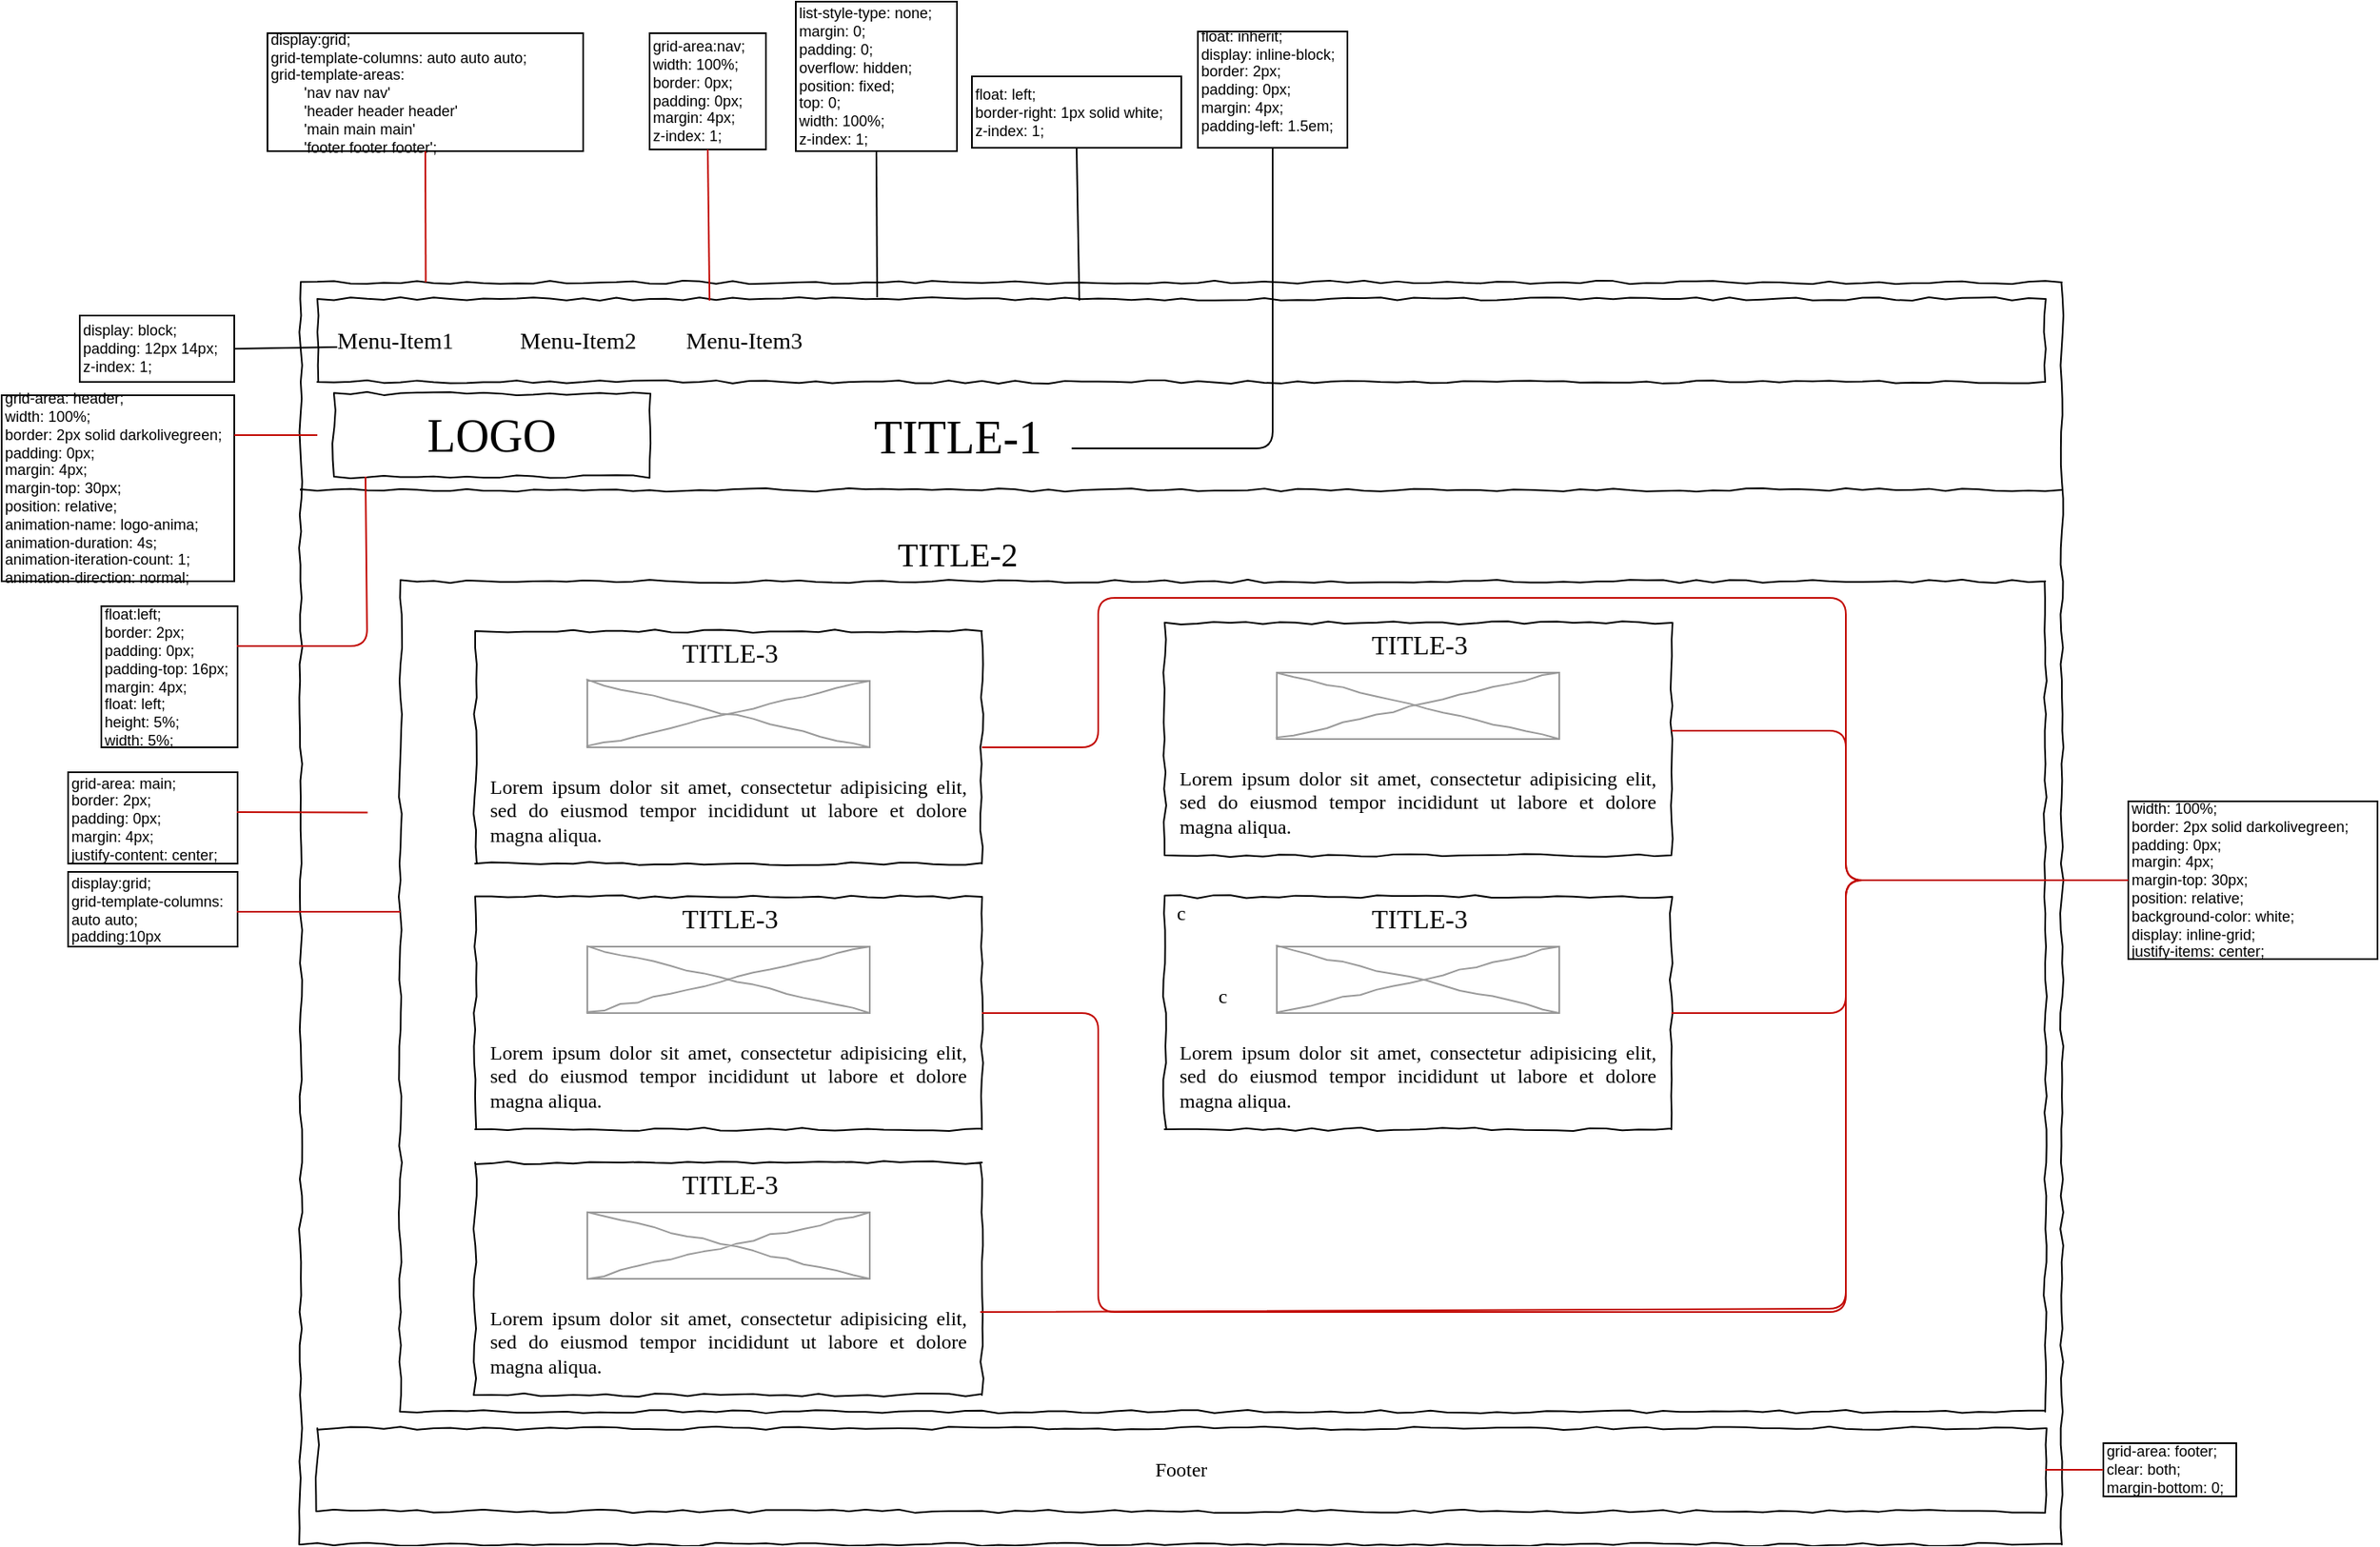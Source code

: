 <mxfile version="12.3.2" type="device" pages="1"><diagram name="Page-1" id="03018318-947c-dd8e-b7a3-06fadd420f32"><mxGraphModel dx="2186" dy="1656" grid="1" gridSize="10" guides="1" tooltips="1" connect="1" arrows="1" fold="1" page="1" pageScale="1" pageWidth="1100" pageHeight="850" background="#ffffff" math="0" shadow="0"><root><mxCell id="0"/><mxCell id="1" parent="0"/><mxCell id="cwMRoIHK3qxZXHuNaTa0-42" value="c" style="whiteSpace=wrap;html=1;rounded=0;shadow=0;labelBackgroundColor=none;strokeColor=#000000;strokeWidth=1;fillColor=none;fontFamily=Verdana;fontSize=12;fontColor=#000000;align=center;comic=1;" parent="1" vertex="1"><mxGeometry x="80" y="200" width="990" height="500" as="geometry"/></mxCell><mxCell id="677b7b8949515195-1" value="c" style="whiteSpace=wrap;html=1;rounded=0;shadow=0;labelBackgroundColor=none;strokeColor=#000000;strokeWidth=1;fillColor=none;fontFamily=Verdana;fontSize=12;fontColor=#000000;align=center;comic=1;" parent="1" vertex="1"><mxGeometry x="20" y="20" width="1060" height="760" as="geometry"/></mxCell><mxCell id="677b7b8949515195-2" value="LOGO" style="whiteSpace=wrap;html=1;rounded=0;shadow=0;labelBackgroundColor=none;strokeWidth=1;fontFamily=Verdana;fontSize=28;align=center;comic=1;" parent="1" vertex="1"><mxGeometry x="40" y="87" width="190" height="50" as="geometry"/></mxCell><mxCell id="677b7b8949515195-4" value="TITLE-1" style="text;html=1;points=[];align=center;verticalAlign=middle;spacingTop=-4;fontSize=28;fontFamily=Verdana" parent="1" vertex="1"><mxGeometry x="350" y="90" width="130" height="50" as="geometry"/></mxCell><mxCell id="677b7b8949515195-9" value="" style="line;strokeWidth=1;html=1;rounded=0;shadow=0;labelBackgroundColor=none;fillColor=none;fontFamily=Verdana;fontSize=14;fontColor=#000000;align=center;comic=1;" parent="1" vertex="1"><mxGeometry x="20" y="140" width="1060" height="10" as="geometry"/></mxCell><mxCell id="677b7b8949515195-15" value="&lt;div style=&quot;text-align: justify&quot;&gt;&lt;span&gt;Lorem ipsum dolor sit amet, consectetur adipisicing elit, sed do eiusmod tempor incididunt ut labore et dolore magna aliqua.&amp;nbsp;&lt;/span&gt;&lt;/div&gt;" style="whiteSpace=wrap;html=1;rounded=0;shadow=0;labelBackgroundColor=none;strokeWidth=1;fillColor=none;fontFamily=Verdana;fontSize=12;align=center;verticalAlign=bottom;spacing=10;comic=1;" parent="1" vertex="1"><mxGeometry x="125" y="230" width="305" height="140" as="geometry"/></mxCell><mxCell id="92FQT3gsRsqT3vnzhQui-1" value="" style="whiteSpace=wrap;html=1;rounded=0;shadow=0;labelBackgroundColor=none;strokeWidth=1;fillColor=none;fontFamily=Verdana;fontSize=12;align=center;comic=1;" parent="1" vertex="1"><mxGeometry x="30" y="30" width="1040" height="50" as="geometry"/></mxCell><mxCell id="92FQT3gsRsqT3vnzhQui-2" value="Menu-Item1" style="text;html=1;points=[];align=left;verticalAlign=top;spacingTop=-4;fontSize=14;fontFamily=Verdana" parent="1" vertex="1"><mxGeometry x="40" y="45" width="90" height="20" as="geometry"/></mxCell><mxCell id="92FQT3gsRsqT3vnzhQui-3" value="Menu-Item2" style="text;html=1;points=[];align=left;verticalAlign=top;spacingTop=-4;fontSize=14;fontFamily=Verdana" parent="1" vertex="1"><mxGeometry x="150" y="45" width="90" height="20" as="geometry"/></mxCell><mxCell id="92FQT3gsRsqT3vnzhQui-4" value="Menu-Item3" style="text;html=1;points=[];align=left;verticalAlign=top;spacingTop=-4;fontSize=14;fontFamily=Verdana" parent="1" vertex="1"><mxGeometry x="250" y="45" width="90" height="20" as="geometry"/></mxCell><mxCell id="92FQT3gsRsqT3vnzhQui-6" value="TITLE-2" style="text;html=1;points=[];align=center;verticalAlign=middle;spacingTop=-4;fontSize=20;fontFamily=Verdana" parent="1" vertex="1"><mxGeometry x="367.5" y="160" width="95" height="50" as="geometry"/></mxCell><mxCell id="92FQT3gsRsqT3vnzhQui-7" value="TITLE-3" style="text;html=1;points=[];align=center;verticalAlign=middle;spacingTop=-4;fontSize=16;fontFamily=Verdana" parent="1" vertex="1"><mxGeometry x="240" y="220" width="75" height="50" as="geometry"/></mxCell><mxCell id="92FQT3gsRsqT3vnzhQui-15" value="" style="verticalLabelPosition=bottom;shadow=0;dashed=0;align=center;html=1;verticalAlign=top;strokeWidth=1;shape=mxgraph.mockup.graphics.simpleIcon;strokeColor=#999999;rounded=0;labelBackgroundColor=none;fontFamily=Verdana;fontSize=14;fontColor=#000000;comic=1;" parent="1" vertex="1"><mxGeometry x="192.5" y="260" width="170" height="40" as="geometry"/></mxCell><mxCell id="92FQT3gsRsqT3vnzhQui-18" value="Footer" style="whiteSpace=wrap;html=1;rounded=0;shadow=0;labelBackgroundColor=none;strokeWidth=1;fillColor=none;fontFamily=Verdana;fontSize=12;align=center;comic=1;" parent="1" vertex="1"><mxGeometry x="30" y="710" width="1040" height="50" as="geometry"/></mxCell><mxCell id="cwMRoIHK3qxZXHuNaTa0-1" value="&lt;div&gt;display:grid;&lt;/div&gt;&lt;div&gt;grid-template-columns: auto auto auto;&lt;/div&gt;&lt;div&gt;grid-template-areas:&lt;/div&gt;&lt;div&gt;&amp;nbsp; &amp;nbsp; &amp;nbsp; &amp;nbsp; 'nav nav nav'&lt;/div&gt;&lt;div&gt;&amp;nbsp; &amp;nbsp; &amp;nbsp; &amp;nbsp; 'header header header'&lt;/div&gt;&lt;div&gt;&amp;nbsp; &amp;nbsp; &amp;nbsp; &amp;nbsp; 'main main main'&lt;/div&gt;&lt;div&gt;&amp;nbsp; &amp;nbsp; &amp;nbsp; &amp;nbsp; 'footer footer footer';&lt;/div&gt;" style="rounded=0;whiteSpace=wrap;html=1;fontSize=9;align=left;shadow=0;" parent="1" vertex="1"><mxGeometry y="-130" width="190" height="71" as="geometry"/></mxCell><mxCell id="cwMRoIHK3qxZXHuNaTa0-2" value="" style="endArrow=none;html=1;fontSize=16;entryX=0.5;entryY=1;entryDx=0;entryDy=0;fontColor=#C20802;strokeColor=#C20802;exitX=0.071;exitY=0;exitDx=0;exitDy=0;exitPerimeter=0;" parent="1" target="cwMRoIHK3qxZXHuNaTa0-1" edge="1"><mxGeometry width="50" height="50" relative="1" as="geometry"><mxPoint x="95.26" y="20" as="sourcePoint"/><mxPoint x="225" y="-60" as="targetPoint"/></mxGeometry></mxCell><mxCell id="cwMRoIHK3qxZXHuNaTa0-3" value="&lt;div&gt;grid-area:nav;&lt;/div&gt;&lt;div&gt;width: 100%;&lt;/div&gt;&lt;div&gt;border: 0px;&lt;/div&gt;&lt;div&gt;padding: 0px;&lt;/div&gt;&lt;div&gt;margin: 4px;&lt;/div&gt;&lt;div&gt;z-index: 1;&lt;/div&gt;" style="rounded=0;whiteSpace=wrap;html=1;fontSize=9;align=left;" parent="1" vertex="1"><mxGeometry x="230" y="-130" width="70" height="70" as="geometry"/></mxCell><mxCell id="cwMRoIHK3qxZXHuNaTa0-4" value="" style="endArrow=none;html=1;fontSize=16;entryX=0.5;entryY=1;entryDx=0;entryDy=0;fontColor=#C20802;strokeColor=#C20802;exitX=0.227;exitY=0.02;exitDx=0;exitDy=0;exitPerimeter=0;" parent="1" target="cwMRoIHK3qxZXHuNaTa0-3" edge="1"><mxGeometry width="50" height="50" relative="1" as="geometry"><mxPoint x="266.08" y="31" as="sourcePoint"/><mxPoint x="380" y="-60" as="targetPoint"/><Array as="points"/></mxGeometry></mxCell><mxCell id="cwMRoIHK3qxZXHuNaTa0-5" value="&lt;div&gt;grid-area: header;&lt;/div&gt;&lt;div&gt;width: 100%;&lt;/div&gt;&lt;div&gt;border: 2px solid darkolivegreen;&lt;/div&gt;&lt;div&gt;padding: 0px;&lt;/div&gt;&lt;div&gt;margin: 4px;&lt;/div&gt;&lt;div&gt;margin-top: 30px;&amp;nbsp;&lt;/div&gt;&lt;div&gt;position: relative;&lt;/div&gt;&lt;div&gt;&lt;div&gt;animation-name: logo-anima;&lt;/div&gt;&lt;div&gt;animation-duration: 4s;&lt;/div&gt;&lt;div&gt;animation-iteration-count: 1;&lt;/div&gt;&lt;div&gt;animation-direction: normal;&lt;/div&gt;&lt;/div&gt;" style="rounded=0;whiteSpace=wrap;html=1;fontSize=9;align=left;" parent="1" vertex="1"><mxGeometry x="-160" y="88" width="140" height="112" as="geometry"/></mxCell><mxCell id="cwMRoIHK3qxZXHuNaTa0-6" value="" style="endArrow=none;html=1;fontSize=16;fontColor=#C20802;strokeColor=#C20802;" parent="1" edge="1"><mxGeometry width="50" height="50" relative="1" as="geometry"><mxPoint x="30" y="112" as="sourcePoint"/><mxPoint x="-20" y="112" as="targetPoint"/></mxGeometry></mxCell><mxCell id="cwMRoIHK3qxZXHuNaTa0-7" value="" style="endArrow=none;html=1;exitX=0.324;exitY=-0.02;exitDx=0;exitDy=0;exitPerimeter=0;entryX=0.5;entryY=1;entryDx=0;entryDy=0;" parent="1" target="cwMRoIHK3qxZXHuNaTa0-8" edge="1"><mxGeometry width="50" height="50" relative="1" as="geometry"><mxPoint x="366.96" y="29" as="sourcePoint"/><mxPoint x="420" y="-30" as="targetPoint"/></mxGeometry></mxCell><mxCell id="cwMRoIHK3qxZXHuNaTa0-8" value="&lt;div&gt;list-style-type: none;&lt;/div&gt;&lt;div&gt;margin: 0;&lt;/div&gt;&lt;div&gt;padding: 0;&lt;/div&gt;&lt;div&gt;overflow: hidden;&lt;/div&gt;&lt;div&gt;position: fixed;&lt;/div&gt;&lt;div&gt;top: 0;&lt;/div&gt;&lt;div&gt;width: 100%;&lt;/div&gt;&lt;div&gt;&lt;span&gt;z-index: 1;&lt;/span&gt;&lt;/div&gt;" style="rounded=0;whiteSpace=wrap;html=1;fontSize=9;align=left;" parent="1" vertex="1"><mxGeometry x="318" y="-149" width="97" height="90" as="geometry"/></mxCell><mxCell id="cwMRoIHK3qxZXHuNaTa0-9" value="" style="endArrow=none;html=1;entryX=0.5;entryY=1;entryDx=0;entryDy=0;exitX=0.441;exitY=0.02;exitDx=0;exitDy=0;exitPerimeter=0;" parent="1" target="cwMRoIHK3qxZXHuNaTa0-10" edge="1"><mxGeometry width="50" height="50" relative="1" as="geometry"><mxPoint x="488.64" y="31" as="sourcePoint"/><mxPoint x="556" y="-64.5" as="targetPoint"/></mxGeometry></mxCell><mxCell id="cwMRoIHK3qxZXHuNaTa0-10" value="&lt;div&gt;float: left;&lt;/div&gt;&lt;div&gt;border-right: 1px solid white;&lt;/div&gt;&lt;div&gt;z-index: 1;&lt;/div&gt;" style="rounded=0;whiteSpace=wrap;html=1;fontSize=9;align=left;" parent="1" vertex="1"><mxGeometry x="424" y="-104" width="126" height="43" as="geometry"/></mxCell><mxCell id="cwMRoIHK3qxZXHuNaTa0-12" value="&lt;div&gt;float:left;&lt;/div&gt;&lt;div&gt;border: 2px;&lt;/div&gt;&lt;div&gt;padding: 0px;&lt;/div&gt;&lt;div&gt;padding-top: 16px;&lt;/div&gt;&lt;div&gt;margin: 4px;&lt;/div&gt;&lt;div&gt;float: left;&lt;/div&gt;&lt;div&gt;height: 5%;&lt;/div&gt;&lt;div&gt;width: 5%;&lt;/div&gt;" style="rounded=0;whiteSpace=wrap;html=1;fontSize=9;align=left;" parent="1" vertex="1"><mxGeometry x="-100" y="215" width="82" height="85" as="geometry"/></mxCell><mxCell id="cwMRoIHK3qxZXHuNaTa0-13" value="" style="endArrow=none;html=1;fontSize=16;fontColor=#C20802;strokeColor=#C20802;exitX=0.1;exitY=1;exitDx=0;exitDy=0;exitPerimeter=0;" parent="1" source="677b7b8949515195-2" edge="1"><mxGeometry width="50" height="50" relative="1" as="geometry"><mxPoint x="135" y="137" as="sourcePoint"/><mxPoint x="-18.5" y="239" as="targetPoint"/><Array as="points"><mxPoint x="60" y="239"/></Array></mxGeometry></mxCell><mxCell id="cwMRoIHK3qxZXHuNaTa0-14" value="" style="endArrow=none;html=1;entryX=0.5;entryY=1;entryDx=0;entryDy=0;exitX=1.031;exitY=0.6;exitDx=0;exitDy=0;exitPerimeter=0;" parent="1" target="cwMRoIHK3qxZXHuNaTa0-15" edge="1"><mxGeometry width="50" height="50" relative="1" as="geometry"><mxPoint x="484.03" y="120" as="sourcePoint"/><mxPoint x="702" y="-64.5" as="targetPoint"/><Array as="points"><mxPoint x="605" y="120"/></Array></mxGeometry></mxCell><mxCell id="cwMRoIHK3qxZXHuNaTa0-15" value="&lt;div&gt;float: inherit;&lt;/div&gt;&lt;div&gt;display: inline-block;&lt;/div&gt;&lt;div&gt;border: 2px;&lt;/div&gt;&lt;div&gt;padding: 0px;&lt;/div&gt;&lt;div&gt;margin: 4px;&lt;/div&gt;&lt;div&gt;padding-left: 1.5em;&amp;nbsp;&lt;/div&gt;&lt;div&gt;&lt;br&gt;&lt;/div&gt;" style="rounded=0;whiteSpace=wrap;html=1;fontSize=9;align=left;" parent="1" vertex="1"><mxGeometry x="560" y="-131" width="90" height="70" as="geometry"/></mxCell><mxCell id="cwMRoIHK3qxZXHuNaTa0-16" value="&lt;div&gt;grid-area: main;&lt;/div&gt;&lt;div&gt;border: 2px;&lt;/div&gt;&lt;div&gt;padding: 0px;&lt;/div&gt;&lt;div&gt;margin: 4px;&lt;/div&gt;&lt;div&gt;justify-content: center;&lt;/div&gt;" style="rounded=0;whiteSpace=wrap;html=1;fontSize=9;align=left;" parent="1" vertex="1"><mxGeometry x="-120" y="315" width="102" height="55" as="geometry"/></mxCell><mxCell id="cwMRoIHK3qxZXHuNaTa0-17" value="" style="endArrow=none;html=1;fontSize=16;fontColor=#C20802;strokeColor=#C20802;exitX=0.038;exitY=0.42;exitDx=0;exitDy=0;exitPerimeter=0;" parent="1" source="677b7b8949515195-1" edge="1"><mxGeometry width="50" height="50" relative="1" as="geometry"><mxPoint x="135" y="237" as="sourcePoint"/><mxPoint x="-18.5" y="339" as="targetPoint"/><Array as="points"/></mxGeometry></mxCell><mxCell id="cwMRoIHK3qxZXHuNaTa0-30" value="&lt;div style=&quot;text-align: justify&quot;&gt;&lt;span&gt;Lorem ipsum dolor sit amet, consectetur adipisicing elit, sed do eiusmod tempor incididunt ut labore et dolore magna aliqua.&amp;nbsp;&lt;/span&gt;&lt;/div&gt;" style="whiteSpace=wrap;html=1;rounded=0;shadow=0;labelBackgroundColor=none;strokeWidth=1;fillColor=none;fontFamily=Verdana;fontSize=12;align=center;verticalAlign=bottom;spacing=10;comic=1;" parent="1" vertex="1"><mxGeometry x="540" y="225" width="305" height="140" as="geometry"/></mxCell><mxCell id="cwMRoIHK3qxZXHuNaTa0-31" value="TITLE-3" style="text;html=1;points=[];align=center;verticalAlign=middle;spacingTop=-4;fontSize=16;fontFamily=Verdana" parent="1" vertex="1"><mxGeometry x="655" y="215" width="75" height="50" as="geometry"/></mxCell><mxCell id="cwMRoIHK3qxZXHuNaTa0-32" value="" style="verticalLabelPosition=bottom;shadow=0;dashed=0;align=center;html=1;verticalAlign=top;strokeWidth=1;shape=mxgraph.mockup.graphics.simpleIcon;strokeColor=#999999;rounded=0;labelBackgroundColor=none;fontFamily=Verdana;fontSize=14;fontColor=#000000;comic=1;" parent="1" vertex="1"><mxGeometry x="607.5" y="255" width="170" height="40" as="geometry"/></mxCell><mxCell id="cwMRoIHK3qxZXHuNaTa0-33" value="&lt;div style=&quot;text-align: justify&quot;&gt;&lt;span&gt;Lorem ipsum dolor sit amet, consectetur adipisicing elit, sed do eiusmod tempor incididunt ut labore et dolore magna aliqua.&amp;nbsp;&lt;/span&gt;&lt;/div&gt;" style="whiteSpace=wrap;html=1;rounded=0;shadow=0;labelBackgroundColor=none;strokeWidth=1;fillColor=none;fontFamily=Verdana;fontSize=12;align=center;verticalAlign=bottom;spacing=10;comic=1;" parent="1" vertex="1"><mxGeometry x="125" y="390" width="305" height="140" as="geometry"/></mxCell><mxCell id="cwMRoIHK3qxZXHuNaTa0-34" value="TITLE-3" style="text;html=1;points=[];align=center;verticalAlign=middle;spacingTop=-4;fontSize=16;fontFamily=Verdana" parent="1" vertex="1"><mxGeometry x="240" y="380" width="75" height="50" as="geometry"/></mxCell><mxCell id="cwMRoIHK3qxZXHuNaTa0-35" value="" style="verticalLabelPosition=bottom;shadow=0;dashed=0;align=center;html=1;verticalAlign=top;strokeWidth=1;shape=mxgraph.mockup.graphics.simpleIcon;strokeColor=#999999;rounded=0;labelBackgroundColor=none;fontFamily=Verdana;fontSize=14;fontColor=#000000;comic=1;" parent="1" vertex="1"><mxGeometry x="192.5" y="420" width="170" height="40" as="geometry"/></mxCell><mxCell id="cwMRoIHK3qxZXHuNaTa0-36" value="&lt;div style=&quot;text-align: justify&quot;&gt;&lt;span&gt;Lorem ipsum dolor sit amet, consectetur adipisicing elit, sed do eiusmod tempor incididunt ut labore et dolore magna aliqua.&amp;nbsp;&lt;/span&gt;&lt;/div&gt;" style="whiteSpace=wrap;html=1;rounded=0;shadow=0;labelBackgroundColor=none;strokeWidth=1;fillColor=none;fontFamily=Verdana;fontSize=12;align=center;verticalAlign=bottom;spacing=10;comic=1;" parent="1" vertex="1"><mxGeometry x="125" y="550" width="305" height="140" as="geometry"/></mxCell><mxCell id="cwMRoIHK3qxZXHuNaTa0-37" value="TITLE-3" style="text;html=1;points=[];align=center;verticalAlign=middle;spacingTop=-4;fontSize=16;fontFamily=Verdana" parent="1" vertex="1"><mxGeometry x="240" y="540" width="75" height="50" as="geometry"/></mxCell><mxCell id="cwMRoIHK3qxZXHuNaTa0-38" value="" style="verticalLabelPosition=bottom;shadow=0;dashed=0;align=center;html=1;verticalAlign=top;strokeWidth=1;shape=mxgraph.mockup.graphics.simpleIcon;strokeColor=#999999;rounded=0;labelBackgroundColor=none;fontFamily=Verdana;fontSize=14;fontColor=#000000;comic=1;" parent="1" vertex="1"><mxGeometry x="192.5" y="580" width="170" height="40" as="geometry"/></mxCell><mxCell id="cwMRoIHK3qxZXHuNaTa0-39" value="&lt;div style=&quot;text-align: justify&quot;&gt;&lt;span&gt;Lorem ipsum dolor sit amet, consectetur adipisicing elit, sed do eiusmod tempor incididunt ut labore et dolore magna aliqua.&amp;nbsp;&lt;/span&gt;&lt;/div&gt;" style="whiteSpace=wrap;html=1;rounded=0;shadow=0;labelBackgroundColor=none;strokeWidth=1;fillColor=none;fontFamily=Verdana;fontSize=12;align=center;verticalAlign=bottom;spacing=10;comic=1;" parent="1" vertex="1"><mxGeometry x="540" y="390" width="305" height="140" as="geometry"/></mxCell><mxCell id="cwMRoIHK3qxZXHuNaTa0-40" value="TITLE-3" style="text;html=1;points=[];align=center;verticalAlign=middle;spacingTop=-4;fontSize=16;fontFamily=Verdana" parent="1" vertex="1"><mxGeometry x="655" y="380" width="75" height="50" as="geometry"/></mxCell><mxCell id="cwMRoIHK3qxZXHuNaTa0-41" value="" style="verticalLabelPosition=bottom;shadow=0;dashed=0;align=center;html=1;verticalAlign=top;strokeWidth=1;shape=mxgraph.mockup.graphics.simpleIcon;strokeColor=#999999;rounded=0;labelBackgroundColor=none;fontFamily=Verdana;fontSize=14;fontColor=#000000;comic=1;" parent="1" vertex="1"><mxGeometry x="607.5" y="420" width="170" height="40" as="geometry"/></mxCell><mxCell id="cwMRoIHK3qxZXHuNaTa0-43" value="&lt;div&gt;display:grid;&lt;/div&gt;&lt;div&gt;grid-template-columns: auto auto;&lt;/div&gt;&lt;div&gt;padding:10px&lt;/div&gt;" style="rounded=0;whiteSpace=wrap;html=1;fontSize=9;align=left;" parent="1" vertex="1"><mxGeometry x="-120" y="375" width="102" height="45" as="geometry"/></mxCell><mxCell id="cwMRoIHK3qxZXHuNaTa0-44" value="" style="endArrow=none;html=1;fontSize=16;fontColor=#C20802;strokeColor=#C20802;" parent="1" edge="1"><mxGeometry width="50" height="50" relative="1" as="geometry"><mxPoint x="80" y="399" as="sourcePoint"/><mxPoint x="-18.5" y="399" as="targetPoint"/><Array as="points"/></mxGeometry></mxCell><mxCell id="cwMRoIHK3qxZXHuNaTa0-45" value="&lt;div&gt;width: 100%;&lt;/div&gt;&lt;div&gt;border: 2px solid darkolivegreen;&lt;/div&gt;&lt;div&gt;padding: 0px;&lt;/div&gt;&lt;div&gt;margin: 4px;&lt;/div&gt;&lt;div&gt;margin-top: 30px;&amp;nbsp;&lt;/div&gt;&lt;div&gt;position: relative;&lt;/div&gt;&lt;div&gt;background-color: white;&lt;/div&gt;&lt;div&gt;display: inline-grid;&lt;/div&gt;&lt;div&gt;justify-items: center;&lt;/div&gt;" style="rounded=0;whiteSpace=wrap;html=1;fontSize=9;align=left;" parent="1" vertex="1"><mxGeometry x="1120" y="332.5" width="150" height="95" as="geometry"/></mxCell><mxCell id="cwMRoIHK3qxZXHuNaTa0-46" value="" style="endArrow=none;html=1;fontSize=16;fontColor=#C20802;strokeColor=#C20802;entryX=1;entryY=0.5;entryDx=0;entryDy=0;exitX=0;exitY=0.5;exitDx=0;exitDy=0;" parent="1" source="cwMRoIHK3qxZXHuNaTa0-45" target="cwMRoIHK3qxZXHuNaTa0-39" edge="1"><mxGeometry width="50" height="50" relative="1" as="geometry"><mxPoint x="1110" y="419" as="sourcePoint"/><mxPoint x="1011.5" y="419" as="targetPoint"/><Array as="points"><mxPoint x="950" y="380"/><mxPoint x="950" y="460"/></Array></mxGeometry></mxCell><mxCell id="cwMRoIHK3qxZXHuNaTa0-47" value="" style="endArrow=none;html=1;fontSize=16;fontColor=#C20802;strokeColor=#C20802;" parent="1" edge="1"><mxGeometry width="50" height="50" relative="1" as="geometry"><mxPoint x="1120" y="380" as="sourcePoint"/><mxPoint x="845" y="290" as="targetPoint"/><Array as="points"><mxPoint x="950" y="380"/><mxPoint x="950" y="290"/></Array></mxGeometry></mxCell><mxCell id="cwMRoIHK3qxZXHuNaTa0-48" value="" style="endArrow=none;html=1;fontSize=16;fontColor=#C20802;strokeColor=#C20802;exitX=0;exitY=0.5;exitDx=0;exitDy=0;" parent="1" source="cwMRoIHK3qxZXHuNaTa0-45" edge="1"><mxGeometry width="50" height="50" relative="1" as="geometry"><mxPoint x="1140" y="400" as="sourcePoint"/><mxPoint x="429" y="640" as="targetPoint"/><Array as="points"><mxPoint x="950" y="380"/><mxPoint x="950" y="638"/></Array></mxGeometry></mxCell><mxCell id="cwMRoIHK3qxZXHuNaTa0-49" value="" style="endArrow=none;html=1;fontSize=16;fontColor=#C20802;strokeColor=#C20802;entryX=1;entryY=0.5;entryDx=0;entryDy=0;" parent="1" target="cwMRoIHK3qxZXHuNaTa0-33" edge="1"><mxGeometry width="50" height="50" relative="1" as="geometry"><mxPoint x="1120" y="380" as="sourcePoint"/><mxPoint x="439.085" y="648.06" as="targetPoint"/><Array as="points"><mxPoint x="950" y="380"/><mxPoint x="950" y="640"/><mxPoint x="500" y="640"/><mxPoint x="500" y="460"/></Array></mxGeometry></mxCell><mxCell id="cwMRoIHK3qxZXHuNaTa0-50" value="" style="endArrow=none;html=1;fontSize=16;fontColor=#C20802;strokeColor=#C20802;entryX=0;entryY=0.5;entryDx=0;entryDy=0;exitX=1;exitY=0.5;exitDx=0;exitDy=0;" parent="1" source="677b7b8949515195-15" target="cwMRoIHK3qxZXHuNaTa0-45" edge="1"><mxGeometry width="50" height="50" relative="1" as="geometry"><mxPoint x="440" y="470" as="sourcePoint"/><mxPoint x="1130" y="390" as="targetPoint"/><Array as="points"><mxPoint x="500" y="300"/><mxPoint x="500" y="210"/><mxPoint x="950" y="210"/><mxPoint x="950" y="380"/></Array></mxGeometry></mxCell><mxCell id="gDfteRMf1rgHVACJNWHM-1" value="" style="endArrow=none;html=1;entryX=1;entryY=0.5;entryDx=0;entryDy=0;exitX=0.022;exitY=0.7;exitDx=0;exitDy=0;exitPerimeter=0;" edge="1" parent="1" target="gDfteRMf1rgHVACJNWHM-2"><mxGeometry width="50" height="50" relative="1" as="geometry"><mxPoint x="41.98" y="59" as="sourcePoint"/><mxPoint x="-61" y="-5.5" as="targetPoint"/></mxGeometry></mxCell><mxCell id="gDfteRMf1rgHVACJNWHM-2" value="&lt;div&gt;display: block;&lt;/div&gt;&lt;div&gt;&lt;span&gt;padding: 12px 14px;&lt;/span&gt;&lt;br&gt;&lt;/div&gt;&lt;div&gt;&lt;span&gt;z-index: 1;&lt;/span&gt;&lt;br&gt;&lt;/div&gt;" style="rounded=0;whiteSpace=wrap;html=1;fontSize=9;align=left;" vertex="1" parent="1"><mxGeometry x="-113" y="40" width="93" height="40" as="geometry"/></mxCell><mxCell id="gDfteRMf1rgHVACJNWHM-3" value="&lt;div&gt;grid-area: footer;&lt;/div&gt;&lt;div&gt;clear: both;&lt;/div&gt;&lt;div&gt;margin-bottom: 0;&lt;/div&gt;" style="rounded=0;whiteSpace=wrap;html=1;fontSize=9;align=left;" vertex="1" parent="1"><mxGeometry x="1105" y="719" width="80" height="32" as="geometry"/></mxCell><mxCell id="gDfteRMf1rgHVACJNWHM-4" value="" style="endArrow=none;html=1;fontSize=16;entryX=0;entryY=0.5;entryDx=0;entryDy=0;fontColor=#C20802;strokeColor=#C20802;comic=0;" edge="1" parent="1" target="gDfteRMf1rgHVACJNWHM-3"><mxGeometry width="50" height="50" relative="1" as="geometry"><mxPoint x="1070" y="735" as="sourcePoint"/><mxPoint x="1280" y="760" as="targetPoint"/><Array as="points"/></mxGeometry></mxCell></root></mxGraphModel></diagram></mxfile>